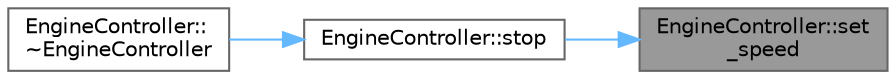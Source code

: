 digraph "EngineController::set_speed"
{
 // LATEX_PDF_SIZE
  bgcolor="transparent";
  edge [fontname=Helvetica,fontsize=10,labelfontname=Helvetica,labelfontsize=10];
  node [fontname=Helvetica,fontsize=10,shape=box,height=0.2,width=0.4];
  rankdir="RL";
  Node1 [id="Node000001",label="EngineController::set\l_speed",height=0.2,width=0.4,color="gray40", fillcolor="grey60", style="filled", fontcolor="black",tooltip="Set the speed of the car."];
  Node1 -> Node2 [id="edge1_Node000001_Node000002",dir="back",color="steelblue1",style="solid",tooltip=" "];
  Node2 [id="Node000002",label="EngineController::stop",height=0.2,width=0.4,color="grey40", fillcolor="white", style="filled",URL="$classEngineController.html#a074d7c44fc23053b0bc8aee6650971bf",tooltip="Stop the engine."];
  Node2 -> Node3 [id="edge2_Node000002_Node000003",dir="back",color="steelblue1",style="solid",tooltip=" "];
  Node3 [id="Node000003",label="EngineController::\l~EngineController",height=0.2,width=0.4,color="grey40", fillcolor="white", style="filled",URL="$classEngineController.html#af49b8503ec1964013a1a232de4d5ec39",tooltip="Destroy the EngineController object."];
}

